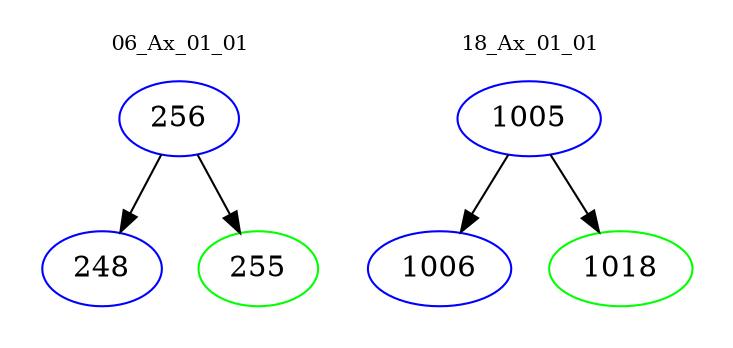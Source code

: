 digraph{
subgraph cluster_0 {
color = white
label = "06_Ax_01_01";
fontsize=10;
T0_256 [label="256", color="blue"]
T0_256 -> T0_248 [color="black"]
T0_248 [label="248", color="blue"]
T0_256 -> T0_255 [color="black"]
T0_255 [label="255", color="green"]
}
subgraph cluster_1 {
color = white
label = "18_Ax_01_01";
fontsize=10;
T1_1005 [label="1005", color="blue"]
T1_1005 -> T1_1006 [color="black"]
T1_1006 [label="1006", color="blue"]
T1_1005 -> T1_1018 [color="black"]
T1_1018 [label="1018", color="green"]
}
}
